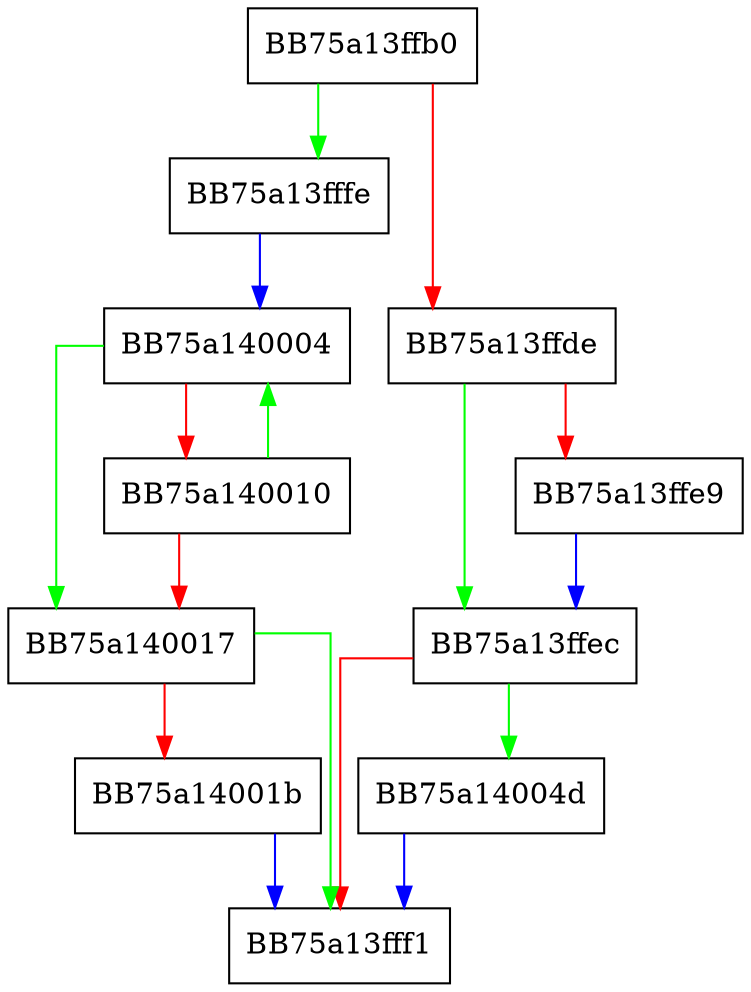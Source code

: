 digraph Update {
  node [shape="box"];
  graph [splines=ortho];
  BB75a13ffb0 -> BB75a13fffe [color="green"];
  BB75a13ffb0 -> BB75a13ffde [color="red"];
  BB75a13ffde -> BB75a13ffec [color="green"];
  BB75a13ffde -> BB75a13ffe9 [color="red"];
  BB75a13ffe9 -> BB75a13ffec [color="blue"];
  BB75a13ffec -> BB75a14004d [color="green"];
  BB75a13ffec -> BB75a13fff1 [color="red"];
  BB75a13fffe -> BB75a140004 [color="blue"];
  BB75a140004 -> BB75a140017 [color="green"];
  BB75a140004 -> BB75a140010 [color="red"];
  BB75a140010 -> BB75a140004 [color="green"];
  BB75a140010 -> BB75a140017 [color="red"];
  BB75a140017 -> BB75a13fff1 [color="green"];
  BB75a140017 -> BB75a14001b [color="red"];
  BB75a14001b -> BB75a13fff1 [color="blue"];
  BB75a14004d -> BB75a13fff1 [color="blue"];
}